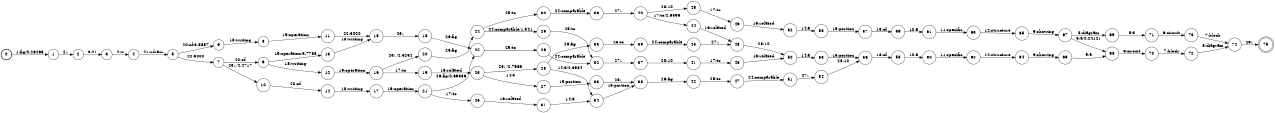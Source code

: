 digraph FST {
rankdir = LR;
size = "8.5,11";
label = "";
center = 1;
orientation = Portrait;
ranksep = "0.4";
nodesep = "0.25";
0 [label = "0", shape = circle, style = bold, fontsize = 14]
	0 -> 1 [label = "1:fig/0.26465", fontsize = 14];
1 [label = "1", shape = circle, style = solid, fontsize = 14]
	1 -> 2 [label = "2:.", fontsize = 14];
2 [label = "2", shape = circle, style = solid, fontsize = 14]
	2 -> 3 [label = "3:21", fontsize = 14];
3 [label = "3", shape = circle, style = solid, fontsize = 14]
	3 -> 4 [label = "4:is", fontsize = 14];
4 [label = "4", shape = circle, style = solid, fontsize = 14]
	4 -> 5 [label = "21:sdram", fontsize = 14];
5 [label = "5", shape = circle, style = solid, fontsize = 14]
	5 -> 6 [label = "20:of/3.5557", fontsize = 14];
	5 -> 7 [label = "22:3000", fontsize = 14];
6 [label = "6", shape = circle, style = solid, fontsize = 14]
	6 -> 8 [label = "18:writing", fontsize = 14];
7 [label = "7", shape = circle, style = solid, fontsize = 14]
	7 -> 9 [label = "20:of", fontsize = 14];
	7 -> 10 [label = "23:,/4.4717", fontsize = 14];
8 [label = "8", shape = circle, style = solid, fontsize = 14]
	8 -> 11 [label = "19:operation", fontsize = 14];
9 [label = "9", shape = circle, style = solid, fontsize = 14]
	9 -> 12 [label = "18:writing", fontsize = 14];
	9 -> 13 [label = "19:operation/3.7783", fontsize = 14];
10 [label = "10", shape = circle, style = solid, fontsize = 14]
	10 -> 14 [label = "20:of", fontsize = 14];
11 [label = "11", shape = circle, style = solid, fontsize = 14]
	11 -> 15 [label = "22:3000", fontsize = 14];
12 [label = "12", shape = circle, style = solid, fontsize = 14]
	12 -> 16 [label = "19:operation", fontsize = 14];
13 [label = "13", shape = circle, style = solid, fontsize = 14]
	13 -> 15 [label = "18:writing", fontsize = 14];
14 [label = "14", shape = circle, style = solid, fontsize = 14]
	14 -> 17 [label = "18:writing", fontsize = 14];
15 [label = "15", shape = circle, style = solid, fontsize = 14]
	15 -> 18 [label = "23:,", fontsize = 14];
16 [label = "16", shape = circle, style = solid, fontsize = 14]
	16 -> 20 [label = "23:,/2.5254", fontsize = 14];
	16 -> 19 [label = "17:to", fontsize = 14];
17 [label = "17", shape = circle, style = solid, fontsize = 14]
	17 -> 21 [label = "19:operation", fontsize = 14];
18 [label = "18", shape = circle, style = solid, fontsize = 14]
	18 -> 22 [label = "26:fig", fontsize = 14];
19 [label = "19", shape = circle, style = solid, fontsize = 14]
	19 -> 23 [label = "16:related", fontsize = 14];
20 [label = "20", shape = circle, style = solid, fontsize = 14]
	20 -> 24 [label = "26:fig", fontsize = 14];
21 [label = "21", shape = circle, style = solid, fontsize = 14]
	21 -> 22 [label = "26:fig/0.69336", fontsize = 14];
	21 -> 25 [label = "17:to", fontsize = 14];
22 [label = "22", shape = circle, style = solid, fontsize = 14]
	22 -> 26 [label = "25:to", fontsize = 14];
23 [label = "23", shape = circle, style = solid, fontsize = 14]
	23 -> 27 [label = "14:a", fontsize = 14];
	23 -> 28 [label = "23:,/2.7666", fontsize = 14];
24 [label = "24", shape = circle, style = solid, fontsize = 14]
	24 -> 29 [label = "24:comparable/1.541", fontsize = 14];
	24 -> 30 [label = "25:to", fontsize = 14];
25 [label = "25", shape = circle, style = solid, fontsize = 14]
	25 -> 31 [label = "16:related", fontsize = 14];
26 [label = "26", shape = circle, style = solid, fontsize = 14]
	26 -> 32 [label = "24:comparable", fontsize = 14];
27 [label = "27", shape = circle, style = solid, fontsize = 14]
	27 -> 33 [label = "15:portion", fontsize = 14];
28 [label = "28", shape = circle, style = solid, fontsize = 14]
	28 -> 35 [label = "26:fig", fontsize = 14];
	28 -> 34 [label = "14:a/2.3984", fontsize = 14];
29 [label = "29", shape = circle, style = solid, fontsize = 14]
	29 -> 32 [label = "25:to", fontsize = 14];
30 [label = "30", shape = circle, style = solid, fontsize = 14]
	30 -> 36 [label = "24:comparable", fontsize = 14];
31 [label = "31", shape = circle, style = solid, fontsize = 14]
	31 -> 34 [label = "14:a", fontsize = 14];
32 [label = "32", shape = circle, style = solid, fontsize = 14]
	32 -> 37 [label = "27:.", fontsize = 14];
33 [label = "33", shape = circle, style = solid, fontsize = 14]
	33 -> 38 [label = "23:,", fontsize = 14];
34 [label = "34", shape = circle, style = solid, fontsize = 14]
	34 -> 38 [label = "15:portion", fontsize = 14];
35 [label = "35", shape = circle, style = solid, fontsize = 14]
	35 -> 39 [label = "25:to", fontsize = 14];
36 [label = "36", shape = circle, style = solid, fontsize = 14]
	36 -> 40 [label = "27:.", fontsize = 14];
37 [label = "37", shape = circle, style = solid, fontsize = 14]
	37 -> 41 [label = "28:10", fontsize = 14];
38 [label = "38", shape = circle, style = solid, fontsize = 14]
	38 -> 42 [label = "26:fig", fontsize = 14];
39 [label = "39", shape = circle, style = solid, fontsize = 14]
	39 -> 43 [label = "24:comparable", fontsize = 14];
40 [label = "40", shape = circle, style = solid, fontsize = 14]
	40 -> 44 [label = "17:to/2.6396", fontsize = 14];
	40 -> 45 [label = "28:10", fontsize = 14];
41 [label = "41", shape = circle, style = solid, fontsize = 14]
	41 -> 46 [label = "17:to", fontsize = 14];
42 [label = "42", shape = circle, style = solid, fontsize = 14]
	42 -> 47 [label = "25:to", fontsize = 14];
43 [label = "43", shape = circle, style = solid, fontsize = 14]
	43 -> 48 [label = "27:.", fontsize = 14];
44 [label = "44", shape = circle, style = solid, fontsize = 14]
	44 -> 48 [label = "16:related", fontsize = 14];
45 [label = "45", shape = circle, style = solid, fontsize = 14]
	45 -> 49 [label = "17:to", fontsize = 14];
46 [label = "46", shape = circle, style = solid, fontsize = 14]
	46 -> 50 [label = "16:related", fontsize = 14];
47 [label = "47", shape = circle, style = solid, fontsize = 14]
	47 -> 51 [label = "24:comparable", fontsize = 14];
48 [label = "48", shape = circle, style = solid, fontsize = 14]
	48 -> 50 [label = "28:10", fontsize = 14];
49 [label = "49", shape = circle, style = solid, fontsize = 14]
	49 -> 52 [label = "16:related", fontsize = 14];
50 [label = "50", shape = circle, style = solid, fontsize = 14]
	50 -> 53 [label = "14:a", fontsize = 14];
51 [label = "51", shape = circle, style = solid, fontsize = 14]
	51 -> 54 [label = "27:.", fontsize = 14];
52 [label = "52", shape = circle, style = solid, fontsize = 14]
	52 -> 55 [label = "14:a", fontsize = 14];
53 [label = "53", shape = circle, style = solid, fontsize = 14]
	53 -> 56 [label = "15:portion", fontsize = 14];
54 [label = "54", shape = circle, style = solid, fontsize = 14]
	54 -> 56 [label = "28:10", fontsize = 14];
55 [label = "55", shape = circle, style = solid, fontsize = 14]
	55 -> 57 [label = "15:portion", fontsize = 14];
56 [label = "56", shape = circle, style = solid, fontsize = 14]
	56 -> 58 [label = "13:of", fontsize = 14];
57 [label = "57", shape = circle, style = solid, fontsize = 14]
	57 -> 59 [label = "13:of", fontsize = 14];
58 [label = "58", shape = circle, style = solid, fontsize = 14]
	58 -> 60 [label = "10:a", fontsize = 14];
59 [label = "59", shape = circle, style = solid, fontsize = 14]
	59 -> 61 [label = "10:a", fontsize = 14];
60 [label = "60", shape = circle, style = solid, fontsize = 14]
	60 -> 62 [label = "11:specific", fontsize = 14];
61 [label = "61", shape = circle, style = solid, fontsize = 14]
	61 -> 63 [label = "11:specific", fontsize = 14];
62 [label = "62", shape = circle, style = solid, fontsize = 14]
	62 -> 64 [label = "12:structure", fontsize = 14];
63 [label = "63", shape = circle, style = solid, fontsize = 14]
	63 -> 65 [label = "12:structure", fontsize = 14];
64 [label = "64", shape = circle, style = solid, fontsize = 14]
	64 -> 66 [label = "9:showing", fontsize = 14];
65 [label = "65", shape = circle, style = solid, fontsize = 14]
	65 -> 67 [label = "9:showing", fontsize = 14];
66 [label = "66", shape = circle, style = solid, fontsize = 14]
	66 -> 68 [label = "5:a", fontsize = 14];
67 [label = "67", shape = circle, style = solid, fontsize = 14]
	67 -> 69 [label = "8:diagram", fontsize = 14];
	67 -> 68 [label = "5:a/0.24121", fontsize = 14];
68 [label = "68", shape = circle, style = solid, fontsize = 14]
	68 -> 70 [label = "6:circuit", fontsize = 14];
69 [label = "69", shape = circle, style = solid, fontsize = 14]
	69 -> 71 [label = "5:a", fontsize = 14];
70 [label = "70", shape = circle, style = solid, fontsize = 14]
	70 -> 72 [label = "7:block", fontsize = 14];
71 [label = "71", shape = circle, style = solid, fontsize = 14]
	71 -> 73 [label = "6:circuit", fontsize = 14];
72 [label = "72", shape = circle, style = solid, fontsize = 14]
	72 -> 74 [label = "8:diagram", fontsize = 14];
73 [label = "73", shape = circle, style = solid, fontsize = 14]
	73 -> 74 [label = "7:block", fontsize = 14];
74 [label = "74", shape = circle, style = solid, fontsize = 14]
	74 -> 75 [label = "29:.", fontsize = 14];
75 [label = "75", shape = doublecircle, style = solid, fontsize = 14]
}
